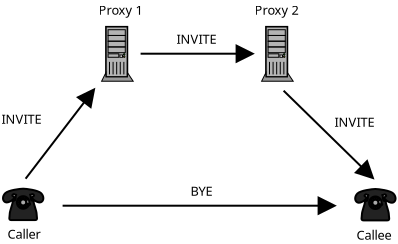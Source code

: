 <?xml version="1.0" encoding="UTF-8"?>
<dia:diagram xmlns:dia="http://www.lysator.liu.se/~alla/dia/"><dia:layer name="Background" visible="true"><dia:object type="Network - A Telephone" version="0" id="O0"><dia:attribute name="obj_pos"><dia:point val="4.35,13.35"/></dia:attribute><dia:attribute name="obj_bb"><dia:rectangle val="4.34,13.3;7.136,14.969"/></dia:attribute><dia:attribute name="elem_corner"><dia:point val="4.35,13.35"/></dia:attribute><dia:attribute name="elem_width"><dia:real val="2.757"/></dia:attribute><dia:attribute name="elem_height"><dia:real val="1.569"/></dia:attribute><dia:attribute name="show_background"><dia:boolean val="true"/></dia:attribute><dia:attribute name="flip_horizontal"><dia:boolean val="false"/></dia:attribute><dia:attribute name="flip_vertical"><dia:boolean val="false"/></dia:attribute><dia:attribute name="padding"><dia:real val="0.354"/></dia:attribute></dia:object><dia:object type="Network - A Telephone" version="0" id="O1"><dia:attribute name="obj_pos"><dia:point val="21.96,13.365"/></dia:attribute><dia:attribute name="obj_bb"><dia:rectangle val="21.95,13.315;24.746,14.984"/></dia:attribute><dia:attribute name="elem_corner"><dia:point val="21.96,13.365"/></dia:attribute><dia:attribute name="elem_width"><dia:real val="2.757"/></dia:attribute><dia:attribute name="elem_height"><dia:real val="1.569"/></dia:attribute><dia:attribute name="show_background"><dia:boolean val="true"/></dia:attribute><dia:attribute name="flip_horizontal"><dia:boolean val="false"/></dia:attribute><dia:attribute name="flip_vertical"><dia:boolean val="false"/></dia:attribute><dia:attribute name="padding"><dia:real val="0.354"/></dia:attribute></dia:object><dia:object type="Network - General Computer (Tower)" version="0" id="O2"><dia:attribute name="obj_pos"><dia:point val="9.65,5.25"/></dia:attribute><dia:attribute name="obj_bb"><dia:rectangle val="9.642,5.21;11.238,9.144"/></dia:attribute><dia:attribute name="elem_corner"><dia:point val="9.65,5.25"/></dia:attribute><dia:attribute name="elem_width"><dia:real val="1.579"/></dia:attribute><dia:attribute name="elem_height"><dia:real val="2.727"/></dia:attribute><dia:attribute name="show_background"><dia:boolean val="true"/></dia:attribute><dia:attribute name="flip_horizontal"><dia:boolean val="false"/></dia:attribute><dia:attribute name="flip_vertical"><dia:boolean val="false"/></dia:attribute><dia:attribute name="padding"><dia:real val="0.354"/></dia:attribute><dia:attribute name="text"><dia:composite type="text"><dia:attribute name="string"><dia:string>##</dia:string></dia:attribute><dia:attribute name="font"><dia:font family="sans" style="0" name="Courier"/></dia:attribute><dia:attribute name="height"><dia:real val="0.8"/></dia:attribute><dia:attribute name="pos"><dia:point val="10.44,8.699"/></dia:attribute><dia:attribute name="color"><dia:color val="#000000"/></dia:attribute><dia:attribute name="alignment"><dia:enum val="1"/></dia:attribute></dia:composite></dia:attribute></dia:object><dia:object type="Network - General Computer (Tower)" version="0" id="O3"><dia:attribute name="obj_pos"><dia:point val="17.65,5.25"/></dia:attribute><dia:attribute name="obj_bb"><dia:rectangle val="17.642,5.21;19.238,9.144"/></dia:attribute><dia:attribute name="elem_corner"><dia:point val="17.65,5.25"/></dia:attribute><dia:attribute name="elem_width"><dia:real val="1.579"/></dia:attribute><dia:attribute name="elem_height"><dia:real val="2.727"/></dia:attribute><dia:attribute name="show_background"><dia:boolean val="true"/></dia:attribute><dia:attribute name="flip_horizontal"><dia:boolean val="false"/></dia:attribute><dia:attribute name="flip_vertical"><dia:boolean val="false"/></dia:attribute><dia:attribute name="padding"><dia:real val="0.354"/></dia:attribute><dia:attribute name="text"><dia:composite type="text"><dia:attribute name="string"><dia:string>##</dia:string></dia:attribute><dia:attribute name="font"><dia:font family="sans" style="0" name="Courier"/></dia:attribute><dia:attribute name="height"><dia:real val="0.8"/></dia:attribute><dia:attribute name="pos"><dia:point val="18.439,8.699"/></dia:attribute><dia:attribute name="color"><dia:color val="#000000"/></dia:attribute><dia:attribute name="alignment"><dia:enum val="1"/></dia:attribute></dia:composite></dia:attribute></dia:object><dia:object type="Standard - Line" version="0" id="O4"><dia:attribute name="obj_pos"><dia:point val="5.85,12.85"/></dia:attribute><dia:attribute name="obj_bb"><dia:rectangle val="5.78,7.824;9.965,12.92"/></dia:attribute><dia:attribute name="conn_endpoints"><dia:point val="5.85,12.85"/><dia:point val="9.3,8.35"/></dia:attribute><dia:attribute name="numcp"><dia:int val="1"/></dia:attribute><dia:attribute name="end_arrow"><dia:enum val="3"/></dia:attribute><dia:attribute name="end_arrow_length"><dia:real val="0.8"/></dia:attribute><dia:attribute name="end_arrow_width"><dia:real val="0.8"/></dia:attribute></dia:object><dia:object type="Standard - Line" version="0" id="O5"><dia:attribute name="obj_pos"><dia:point val="11.6,6.6"/></dia:attribute><dia:attribute name="obj_bb"><dia:rectangle val="11.55,5.8;17.3,7.4"/></dia:attribute><dia:attribute name="conn_endpoints"><dia:point val="11.6,6.6"/><dia:point val="17.25,6.6"/></dia:attribute><dia:attribute name="numcp"><dia:int val="1"/></dia:attribute><dia:attribute name="end_arrow"><dia:enum val="3"/></dia:attribute><dia:attribute name="end_arrow_length"><dia:real val="0.8"/></dia:attribute><dia:attribute name="end_arrow_width"><dia:real val="0.8"/></dia:attribute></dia:object><dia:object type="Standard - Line" version="0" id="O6"><dia:attribute name="obj_pos"><dia:point val="18.75,8.45"/></dia:attribute><dia:attribute name="obj_bb"><dia:rectangle val="18.679,8.379;23.845,13.457"/></dia:attribute><dia:attribute name="conn_endpoints"><dia:point val="18.75,8.45"/><dia:point val="23.25,12.85"/></dia:attribute><dia:attribute name="numcp"><dia:int val="1"/></dia:attribute><dia:attribute name="end_arrow"><dia:enum val="3"/></dia:attribute><dia:attribute name="end_arrow_length"><dia:real val="0.8"/></dia:attribute><dia:attribute name="end_arrow_width"><dia:real val="0.8"/></dia:attribute></dia:object><dia:object type="Standard - Line" version="0" id="O7"><dia:attribute name="obj_pos"><dia:point val="7.7,14.2"/></dia:attribute><dia:attribute name="obj_bb"><dia:rectangle val="7.65,13.4;21.4,15"/></dia:attribute><dia:attribute name="conn_endpoints"><dia:point val="7.7,14.2"/><dia:point val="21.35,14.2"/></dia:attribute><dia:attribute name="numcp"><dia:int val="1"/></dia:attribute><dia:attribute name="end_arrow"><dia:enum val="3"/></dia:attribute><dia:attribute name="end_arrow_length"><dia:real val="0.8"/></dia:attribute><dia:attribute name="end_arrow_width"><dia:real val="0.8"/></dia:attribute></dia:object><dia:object type="Standard - Text" version="0" id="O8"><dia:attribute name="obj_pos"><dia:point val="4.65,10.1"/></dia:attribute><dia:attribute name="obj_bb"><dia:rectangle val="4.65,9.428;6.572,10.545"/></dia:attribute><dia:attribute name="text"><dia:composite type="text"><dia:attribute name="string"><dia:string>#INVITE#</dia:string></dia:attribute><dia:attribute name="font"><dia:font family="sans" style="0" name="Courier"/></dia:attribute><dia:attribute name="height"><dia:real val="0.8"/></dia:attribute><dia:attribute name="pos"><dia:point val="4.65,10.1"/></dia:attribute><dia:attribute name="color"><dia:color val="#000000"/></dia:attribute><dia:attribute name="alignment"><dia:enum val="0"/></dia:attribute></dia:composite></dia:attribute></dia:object><dia:object type="Standard - Text" version="0" id="O9"><dia:attribute name="obj_pos"><dia:point val="13.4,6.1"/></dia:attribute><dia:attribute name="obj_bb"><dia:rectangle val="13.4,5.428;15.322,6.545"/></dia:attribute><dia:attribute name="text"><dia:composite type="text"><dia:attribute name="string"><dia:string>#INVITE#</dia:string></dia:attribute><dia:attribute name="font"><dia:font family="sans" style="0" name="Courier"/></dia:attribute><dia:attribute name="height"><dia:real val="0.8"/></dia:attribute><dia:attribute name="pos"><dia:point val="13.4,6.1"/></dia:attribute><dia:attribute name="color"><dia:color val="#000000"/></dia:attribute><dia:attribute name="alignment"><dia:enum val="0"/></dia:attribute></dia:composite></dia:attribute></dia:object><dia:object type="Standard - Text" version="0" id="O10"><dia:attribute name="obj_pos"><dia:point val="21.3,10.25"/></dia:attribute><dia:attribute name="obj_bb"><dia:rectangle val="21.3,9.578;23.223,10.695"/></dia:attribute><dia:attribute name="text"><dia:composite type="text"><dia:attribute name="string"><dia:string>#INVITE#</dia:string></dia:attribute><dia:attribute name="font"><dia:font family="sans" style="0" name="Courier"/></dia:attribute><dia:attribute name="height"><dia:real val="0.8"/></dia:attribute><dia:attribute name="pos"><dia:point val="21.3,10.25"/></dia:attribute><dia:attribute name="color"><dia:color val="#000000"/></dia:attribute><dia:attribute name="alignment"><dia:enum val="0"/></dia:attribute></dia:composite></dia:attribute></dia:object><dia:object type="Standard - Text" version="0" id="O11"><dia:attribute name="obj_pos"><dia:point val="14.1,13.7"/></dia:attribute><dia:attribute name="obj_bb"><dia:rectangle val="14.1,13.027;15.322,14.145"/></dia:attribute><dia:attribute name="text"><dia:composite type="text"><dia:attribute name="string"><dia:string>#BYE#</dia:string></dia:attribute><dia:attribute name="font"><dia:font family="sans" style="0" name="Courier"/></dia:attribute><dia:attribute name="height"><dia:real val="0.8"/></dia:attribute><dia:attribute name="pos"><dia:point val="14.1,13.7"/></dia:attribute><dia:attribute name="color"><dia:color val="#000000"/></dia:attribute><dia:attribute name="alignment"><dia:enum val="0"/></dia:attribute></dia:composite></dia:attribute></dia:object><dia:object type="Standard - Text" version="0" id="O12"><dia:attribute name="obj_pos"><dia:point val="9.5,4.65"/></dia:attribute><dia:attribute name="obj_bb"><dia:rectangle val="9.5,3.978;11.572,5.095"/></dia:attribute><dia:attribute name="text"><dia:composite type="text"><dia:attribute name="string"><dia:string>#Proxy 1#</dia:string></dia:attribute><dia:attribute name="font"><dia:font family="sans" style="0" name="Courier"/></dia:attribute><dia:attribute name="height"><dia:real val="0.8"/></dia:attribute><dia:attribute name="pos"><dia:point val="9.5,4.65"/></dia:attribute><dia:attribute name="color"><dia:color val="#000000"/></dia:attribute><dia:attribute name="alignment"><dia:enum val="0"/></dia:attribute></dia:composite></dia:attribute></dia:object><dia:object type="Standard - Text" version="0" id="O13"><dia:attribute name="obj_pos"><dia:point val="17.3,4.65"/></dia:attribute><dia:attribute name="obj_bb"><dia:rectangle val="17.3,3.978;19.372,5.095"/></dia:attribute><dia:attribute name="text"><dia:composite type="text"><dia:attribute name="string"><dia:string>#Proxy 2#</dia:string></dia:attribute><dia:attribute name="font"><dia:font family="sans" style="0" name="Courier"/></dia:attribute><dia:attribute name="height"><dia:real val="0.8"/></dia:attribute><dia:attribute name="pos"><dia:point val="17.3,4.65"/></dia:attribute><dia:attribute name="color"><dia:color val="#000000"/></dia:attribute><dia:attribute name="alignment"><dia:enum val="0"/></dia:attribute></dia:composite></dia:attribute></dia:object><dia:object type="Standard - Text" version="0" id="O14"><dia:attribute name="obj_pos"><dia:point val="2.05,2.35"/></dia:attribute><dia:attribute name="obj_bb"><dia:rectangle val="2.05,1.7;2.05,2.75"/></dia:attribute><dia:attribute name="text"><dia:composite type="text"><dia:attribute name="string"><dia:string>##</dia:string></dia:attribute><dia:attribute name="font"><dia:font family="sans" style="0" name="Courier"/></dia:attribute><dia:attribute name="height"><dia:real val="0.8"/></dia:attribute><dia:attribute name="pos"><dia:point val="2.05,2.35"/></dia:attribute><dia:attribute name="color"><dia:color val="#000000"/></dia:attribute><dia:attribute name="alignment"><dia:enum val="0"/></dia:attribute></dia:composite></dia:attribute></dia:object><dia:object type="Standard - Text" version="0" id="O15"><dia:attribute name="obj_pos"><dia:point val="2.05,2.35"/></dia:attribute><dia:attribute name="obj_bb"><dia:rectangle val="2.027,1.677;2.05,2.795"/></dia:attribute><dia:attribute name="text"><dia:composite type="text"><dia:attribute name="string"><dia:string>##</dia:string></dia:attribute><dia:attribute name="font"><dia:font family="sans" style="0" name="Courier"/></dia:attribute><dia:attribute name="height"><dia:real val="0.8"/></dia:attribute><dia:attribute name="pos"><dia:point val="2.05,2.35"/></dia:attribute><dia:attribute name="color"><dia:color val="#000000"/></dia:attribute><dia:attribute name="alignment"><dia:enum val="0"/></dia:attribute></dia:composite></dia:attribute></dia:object><dia:object type="Standard - Text" version="0" id="O16"><dia:attribute name="obj_pos"><dia:point val="4.95,15.85"/></dia:attribute><dia:attribute name="obj_bb"><dia:rectangle val="4.95,15.178;6.622,16.295"/></dia:attribute><dia:attribute name="text"><dia:composite type="text"><dia:attribute name="string"><dia:string>#Caller#</dia:string></dia:attribute><dia:attribute name="font"><dia:font family="sans" style="0" name="Courier"/></dia:attribute><dia:attribute name="height"><dia:real val="0.8"/></dia:attribute><dia:attribute name="pos"><dia:point val="4.95,15.85"/></dia:attribute><dia:attribute name="color"><dia:color val="#000000"/></dia:attribute><dia:attribute name="alignment"><dia:enum val="0"/></dia:attribute></dia:composite></dia:attribute></dia:object><dia:object type="Standard - Text" version="0" id="O17"><dia:attribute name="obj_pos"><dia:point val="22.4,15.9"/></dia:attribute><dia:attribute name="obj_bb"><dia:rectangle val="22.4,15.227;24.223,16.345"/></dia:attribute><dia:attribute name="text"><dia:composite type="text"><dia:attribute name="string"><dia:string>#Callee#</dia:string></dia:attribute><dia:attribute name="font"><dia:font family="sans" style="0" name="Courier"/></dia:attribute><dia:attribute name="height"><dia:real val="0.8"/></dia:attribute><dia:attribute name="pos"><dia:point val="22.4,15.9"/></dia:attribute><dia:attribute name="color"><dia:color val="#000000"/></dia:attribute><dia:attribute name="alignment"><dia:enum val="0"/></dia:attribute></dia:composite></dia:attribute></dia:object></dia:layer></dia:diagram>
